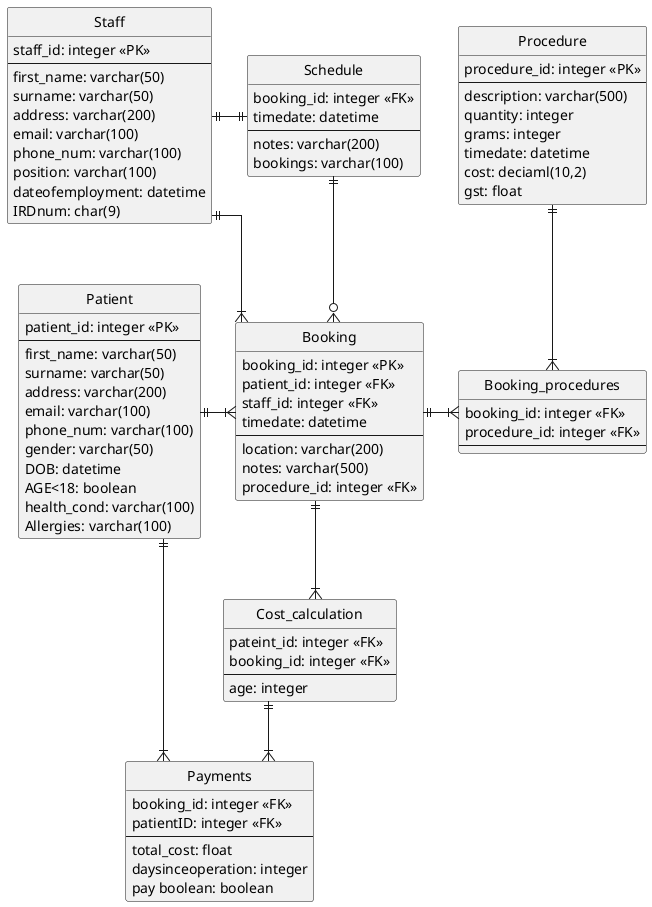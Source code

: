 @startuml
skinparam Style StrictUML
skinparam Linetype ortho 



entity "Patient" as patient {
    patient_id: integer <<PK>>
    --
    first_name: varchar(50)
    surname: varchar(50)
    address: varchar(200)
    email: varchar(100)
    phone_num: varchar(100)
    gender: varchar(50)
    DOB: datetime
    AGE<18: boolean
    health_cond: varchar(100)
    Allergies: varchar(100)
}

entity "Staff" as staff {
    staff_id: integer <<PK>>
    --
    first_name: varchar(50)
    surname: varchar(50)
    address: varchar(200) 
    email: varchar(100)
    phone_num: varchar(100)
    position: varchar(100)
    dateofemployment: datetime
    IRDnum: char(9)
    ' IRDnum is either 8 or 9 digits however, if its 8 an 0 is added at the front making it a 9 digit number
}

entity "Booking" as booking {
    booking_id: integer <<PK>>
    patient_id: integer <<FK>>
    staff_id: integer <<FK>>
    timedate: datetime
    --
    location: varchar(200)
    notes: varchar(500)
    procedure_id: integer <<FK>>
}

entity "Procedure" as procedure {
    procedure_id: integer <<PK>>
    --
    description: varchar(500)
    quantity: integer
    grams: integer
    timedate: datetime
    ' timedate to roughly know how long each procedure takes
    cost: deciaml(10,2)
    gst: float
}

entity "Booking_procedures" as booking_procedures{
    booking_id: integer <<FK>>
    procedure_id: integer <<FK>>
    --
}

entity "Schedule" as schedule {
    booking_id: integer <<FK>>
    timedate: datetime
    --
    notes: varchar(200)
    bookings: varchar(100)
}

entity "Payments" as payments {
    booking_id: integer <<FK>>
    patientID: integer <<FK>>
    --
    total_cost: float
    daysinceoperation: integer
    pay boolean: boolean
}

entity "Cost_calculation" as cost_calculation {
    pateint_id: integer <<FK>>
    booking_id: integer <<FK>>
    --
    age: integer
}
patient ||-|{ booking
staff ||--|{ booking
booking ||-|{ booking_procedures
procedure ||--|{ booking_procedures
schedule ||-o{ booking
staff ||-|| schedule
booking ||--|{cost_calculation
cost_calculation ||--|{ payments
patient ||-|{ payments
@enduml